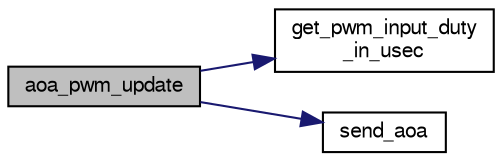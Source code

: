 digraph "aoa_pwm_update"
{
  edge [fontname="FreeSans",fontsize="10",labelfontname="FreeSans",labelfontsize="10"];
  node [fontname="FreeSans",fontsize="10",shape=record];
  rankdir="LR";
  Node1 [label="aoa_pwm_update",height=0.2,width=0.4,color="black", fillcolor="grey75", style="filled", fontcolor="black"];
  Node1 -> Node2 [color="midnightblue",fontsize="10",style="solid",fontname="FreeSans"];
  Node2 [label="get_pwm_input_duty\l_in_usec",height=0.2,width=0.4,color="black", fillcolor="white", style="filled",URL="$pwm__input_8c.html#a6bb41ee9ef588e2319ab3f59ac58bb2c"];
  Node1 -> Node3 [color="midnightblue",fontsize="10",style="solid",fontname="FreeSans"];
  Node3 [label="send_aoa",height=0.2,width=0.4,color="black", fillcolor="white", style="filled",URL="$aoa__pwm_8c.html#adbe58feb8d4ba7c9dc74dab061b38f73"];
}
